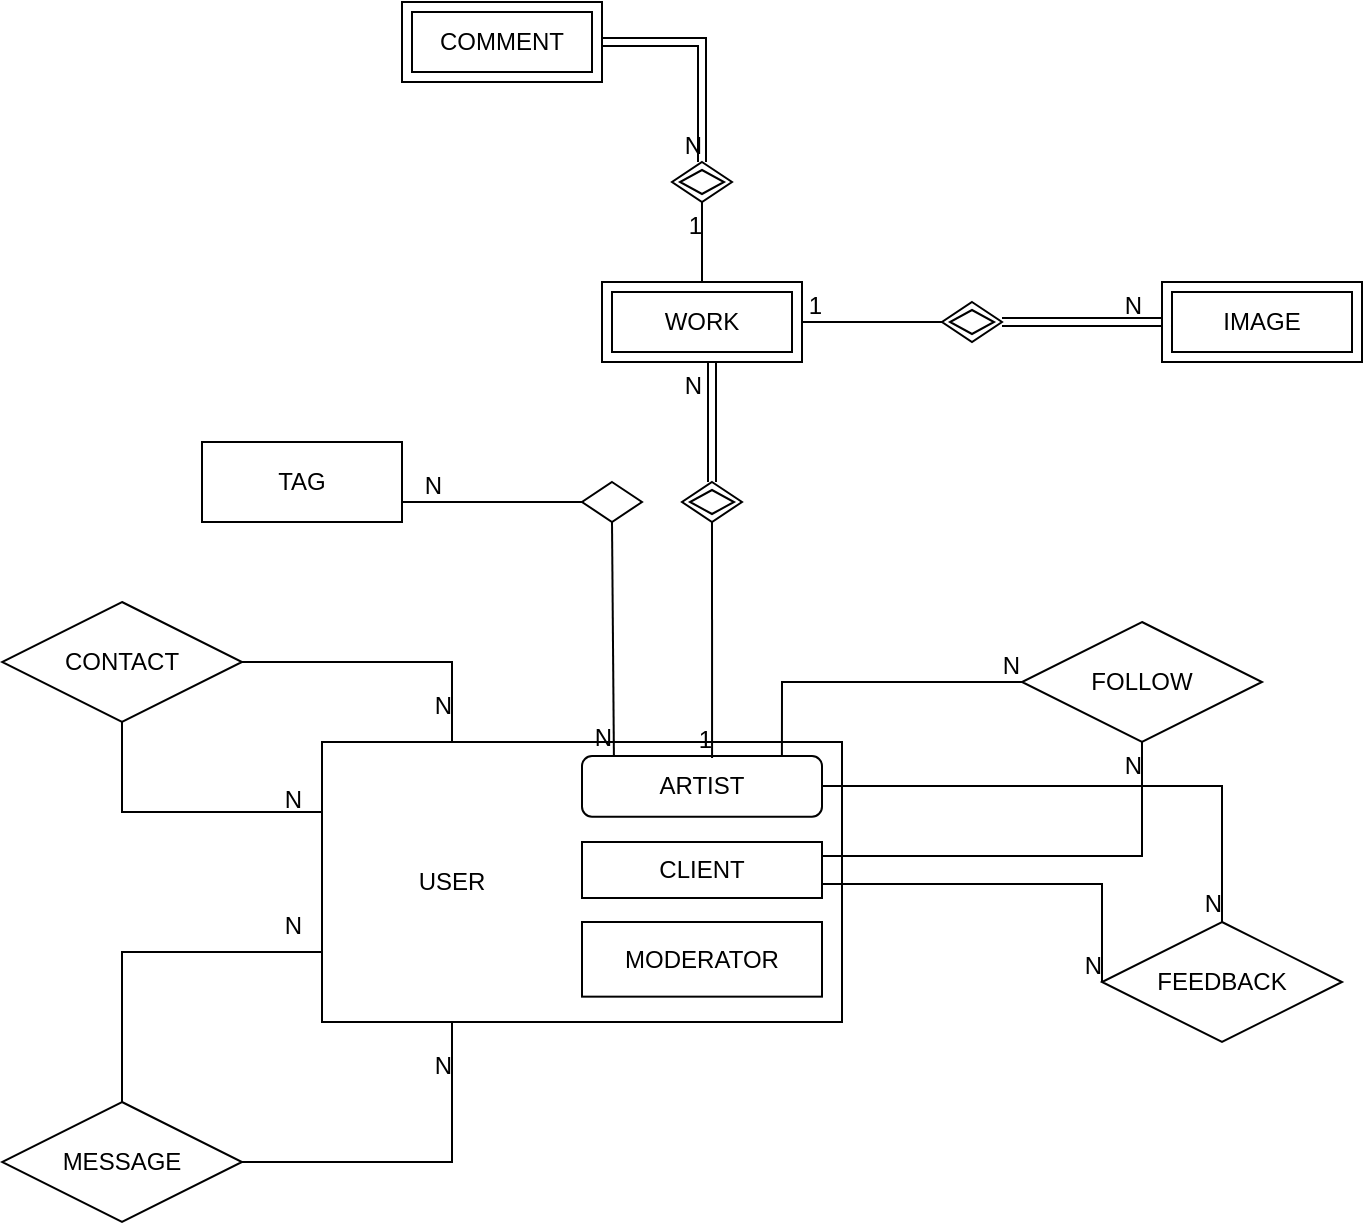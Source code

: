 <mxfile version="15.0.3" type="device"><diagram id="R2lEEEUBdFMjLlhIrx00" name="Page-1"><mxGraphModel dx="1209" dy="716" grid="1" gridSize="10" guides="1" tooltips="1" connect="1" arrows="1" fold="1" page="1" pageScale="1" pageWidth="850" pageHeight="1100" math="0" shadow="0" extFonts="Permanent Marker^https://fonts.googleapis.com/css?family=Permanent+Marker"><root><mxCell id="0"/><mxCell id="1" parent="0"/><mxCell id="bIk-_cPfMaS-dLTU_116-40" value="" style="rounded=1;absoluteArcSize=1;html=1;arcSize=0;" vertex="1" parent="1"><mxGeometry x="280" y="430" width="260" height="140" as="geometry"/></mxCell><mxCell id="bIk-_cPfMaS-dLTU_116-41" value="USER" style="html=1;shape=mxgraph.er.anchor;whiteSpace=wrap;" vertex="1" parent="bIk-_cPfMaS-dLTU_116-40"><mxGeometry width="130" height="140" as="geometry"/></mxCell><mxCell id="bIk-_cPfMaS-dLTU_116-42" value="ARTIST" style="rounded=1;absoluteArcSize=1;html=1;arcSize=10;whiteSpace=wrap;points=[];strokeColor=inherit;fillColor=inherit;" vertex="1" parent="bIk-_cPfMaS-dLTU_116-40"><mxGeometry x="130" y="7" width="120" height="30.33" as="geometry"/></mxCell><mxCell id="bIk-_cPfMaS-dLTU_116-43" value="&lt;div&gt;CLIENT&lt;/div&gt;" style="whiteSpace=wrap;html=1;align=center;" vertex="1" parent="bIk-_cPfMaS-dLTU_116-40"><mxGeometry x="130" y="50" width="120" height="28" as="geometry"/></mxCell><mxCell id="bIk-_cPfMaS-dLTU_116-44" value="MODERATOR" style="whiteSpace=wrap;html=1;align=center;" vertex="1" parent="bIk-_cPfMaS-dLTU_116-40"><mxGeometry x="130" y="90" width="120" height="37.33" as="geometry"/></mxCell><mxCell id="bIk-_cPfMaS-dLTU_116-47" value="TAG" style="whiteSpace=wrap;html=1;align=center;" vertex="1" parent="1"><mxGeometry x="220" y="280" width="100" height="40" as="geometry"/></mxCell><mxCell id="bIk-_cPfMaS-dLTU_116-53" value="FOLLOW" style="shape=rhombus;perimeter=rhombusPerimeter;whiteSpace=wrap;html=1;align=center;" vertex="1" parent="1"><mxGeometry x="630" y="370" width="120" height="60" as="geometry"/></mxCell><mxCell id="bIk-_cPfMaS-dLTU_116-54" value="CONTACT" style="shape=rhombus;perimeter=rhombusPerimeter;whiteSpace=wrap;html=1;align=center;" vertex="1" parent="1"><mxGeometry x="120" y="360" width="120" height="60" as="geometry"/></mxCell><mxCell id="bIk-_cPfMaS-dLTU_116-60" value="" style="endArrow=none;html=1;rounded=0;exitX=0.5;exitY=1;exitDx=0;exitDy=0;entryX=0;entryY=0.25;entryDx=0;entryDy=0;" edge="1" parent="1" source="bIk-_cPfMaS-dLTU_116-54" target="bIk-_cPfMaS-dLTU_116-40"><mxGeometry relative="1" as="geometry"><mxPoint x="170" y="490" as="sourcePoint"/><mxPoint x="240" y="540" as="targetPoint"/><Array as="points"><mxPoint x="180" y="465"/></Array></mxGeometry></mxCell><mxCell id="bIk-_cPfMaS-dLTU_116-61" value="N" style="resizable=0;html=1;align=right;verticalAlign=bottom;" connectable="0" vertex="1" parent="bIk-_cPfMaS-dLTU_116-60"><mxGeometry x="1" relative="1" as="geometry"><mxPoint x="-10" y="2" as="offset"/></mxGeometry></mxCell><mxCell id="bIk-_cPfMaS-dLTU_116-62" value="" style="endArrow=none;html=1;rounded=0;exitX=1;exitY=0.5;exitDx=0;exitDy=0;entryX=0.25;entryY=0;entryDx=0;entryDy=0;" edge="1" parent="1" source="bIk-_cPfMaS-dLTU_116-54" target="bIk-_cPfMaS-dLTU_116-40"><mxGeometry relative="1" as="geometry"><mxPoint x="265" y="380" as="sourcePoint"/><mxPoint x="425" y="380" as="targetPoint"/><Array as="points"><mxPoint x="345" y="390"/></Array></mxGeometry></mxCell><mxCell id="bIk-_cPfMaS-dLTU_116-63" value="N" style="resizable=0;html=1;align=right;verticalAlign=bottom;" connectable="0" vertex="1" parent="bIk-_cPfMaS-dLTU_116-62"><mxGeometry x="1" relative="1" as="geometry"><mxPoint y="-10" as="offset"/></mxGeometry></mxCell><mxCell id="bIk-_cPfMaS-dLTU_116-64" value="" style="endArrow=none;html=1;rounded=0;entryX=0;entryY=0.5;entryDx=0;entryDy=0;exitX=0.833;exitY=0;exitDx=0;exitDy=0;exitPerimeter=0;" edge="1" parent="1" source="bIk-_cPfMaS-dLTU_116-42" target="bIk-_cPfMaS-dLTU_116-53"><mxGeometry relative="1" as="geometry"><mxPoint x="526" y="430" as="sourcePoint"/><mxPoint x="590" y="399.5" as="targetPoint"/><Array as="points"><mxPoint x="510" y="400"/></Array></mxGeometry></mxCell><mxCell id="bIk-_cPfMaS-dLTU_116-65" value="N" style="resizable=0;html=1;align=right;verticalAlign=bottom;" connectable="0" vertex="1" parent="bIk-_cPfMaS-dLTU_116-64"><mxGeometry x="1" relative="1" as="geometry"/></mxCell><mxCell id="bIk-_cPfMaS-dLTU_116-66" value="" style="endArrow=none;html=1;rounded=0;entryX=0.5;entryY=1;entryDx=0;entryDy=0;exitX=1;exitY=0.25;exitDx=0;exitDy=0;" edge="1" parent="1" source="bIk-_cPfMaS-dLTU_116-43" target="bIk-_cPfMaS-dLTU_116-53"><mxGeometry relative="1" as="geometry"><mxPoint x="580" y="490" as="sourcePoint"/><mxPoint x="740" y="490" as="targetPoint"/><Array as="points"><mxPoint x="690" y="487"/></Array></mxGeometry></mxCell><mxCell id="bIk-_cPfMaS-dLTU_116-67" value="N" style="resizable=0;html=1;align=right;verticalAlign=bottom;" connectable="0" vertex="1" parent="bIk-_cPfMaS-dLTU_116-66"><mxGeometry x="1" relative="1" as="geometry"><mxPoint y="20" as="offset"/></mxGeometry></mxCell><mxCell id="bIk-_cPfMaS-dLTU_116-68" value="MESSAGE" style="shape=rhombus;perimeter=rhombusPerimeter;whiteSpace=wrap;html=1;align=center;" vertex="1" parent="1"><mxGeometry x="120" y="610" width="120" height="60" as="geometry"/></mxCell><mxCell id="bIk-_cPfMaS-dLTU_116-69" value="" style="endArrow=none;html=1;rounded=0;entryX=0;entryY=0.75;entryDx=0;entryDy=0;exitX=0.5;exitY=0;exitDx=0;exitDy=0;" edge="1" parent="1" source="bIk-_cPfMaS-dLTU_116-68" target="bIk-_cPfMaS-dLTU_116-40"><mxGeometry relative="1" as="geometry"><mxPoint x="70" y="530" as="sourcePoint"/><mxPoint x="230" y="530" as="targetPoint"/><Array as="points"><mxPoint x="180" y="535"/></Array></mxGeometry></mxCell><mxCell id="bIk-_cPfMaS-dLTU_116-70" value="N" style="resizable=0;html=1;align=right;verticalAlign=bottom;" connectable="0" vertex="1" parent="bIk-_cPfMaS-dLTU_116-69"><mxGeometry x="1" relative="1" as="geometry"><mxPoint x="-10" y="-5" as="offset"/></mxGeometry></mxCell><mxCell id="bIk-_cPfMaS-dLTU_116-71" value="" style="endArrow=none;html=1;rounded=0;exitX=1;exitY=0.5;exitDx=0;exitDy=0;entryX=0.25;entryY=1;entryDx=0;entryDy=0;" edge="1" parent="1" source="bIk-_cPfMaS-dLTU_116-68" target="bIk-_cPfMaS-dLTU_116-40"><mxGeometry relative="1" as="geometry"><mxPoint x="260" y="640" as="sourcePoint"/><mxPoint x="420" y="640" as="targetPoint"/><Array as="points"><mxPoint x="345" y="640"/></Array></mxGeometry></mxCell><mxCell id="bIk-_cPfMaS-dLTU_116-72" value="N" style="resizable=0;html=1;align=right;verticalAlign=bottom;" connectable="0" vertex="1" parent="bIk-_cPfMaS-dLTU_116-71"><mxGeometry x="1" relative="1" as="geometry"><mxPoint y="30" as="offset"/></mxGeometry></mxCell><mxCell id="bIk-_cPfMaS-dLTU_116-73" value="FEEDBACK" style="shape=rhombus;perimeter=rhombusPerimeter;whiteSpace=wrap;html=1;align=center;" vertex="1" parent="1"><mxGeometry x="670" y="520" width="120" height="60" as="geometry"/></mxCell><mxCell id="bIk-_cPfMaS-dLTU_116-74" value="" style="endArrow=none;html=1;rounded=0;exitX=1;exitY=0.495;exitDx=0;exitDy=0;exitPerimeter=0;entryX=0.5;entryY=0;entryDx=0;entryDy=0;" edge="1" parent="1" source="bIk-_cPfMaS-dLTU_116-42" target="bIk-_cPfMaS-dLTU_116-73"><mxGeometry relative="1" as="geometry"><mxPoint x="580" y="480" as="sourcePoint"/><mxPoint x="740" y="480" as="targetPoint"/><Array as="points"><mxPoint x="730" y="452"/></Array></mxGeometry></mxCell><mxCell id="bIk-_cPfMaS-dLTU_116-75" value="N" style="resizable=0;html=1;align=right;verticalAlign=bottom;" connectable="0" vertex="1" parent="bIk-_cPfMaS-dLTU_116-74"><mxGeometry x="1" relative="1" as="geometry"/></mxCell><mxCell id="bIk-_cPfMaS-dLTU_116-76" value="" style="endArrow=none;html=1;rounded=0;exitX=1;exitY=0.75;exitDx=0;exitDy=0;entryX=0;entryY=0.5;entryDx=0;entryDy=0;" edge="1" parent="1" source="bIk-_cPfMaS-dLTU_116-43" target="bIk-_cPfMaS-dLTU_116-73"><mxGeometry relative="1" as="geometry"><mxPoint x="610" y="560" as="sourcePoint"/><mxPoint x="710" y="510" as="targetPoint"/><Array as="points"><mxPoint x="670" y="501"/></Array></mxGeometry></mxCell><mxCell id="bIk-_cPfMaS-dLTU_116-77" value="N" style="resizable=0;html=1;align=right;verticalAlign=bottom;" connectable="0" vertex="1" parent="bIk-_cPfMaS-dLTU_116-76"><mxGeometry x="1" relative="1" as="geometry"/></mxCell><mxCell id="bIk-_cPfMaS-dLTU_116-78" value="IMAGE" style="shape=ext;margin=3;double=1;whiteSpace=wrap;html=1;align=center;" vertex="1" parent="1"><mxGeometry x="700" y="200" width="100" height="40" as="geometry"/></mxCell><mxCell id="bIk-_cPfMaS-dLTU_116-79" value="WORK" style="shape=ext;margin=3;double=1;whiteSpace=wrap;html=1;align=center;" vertex="1" parent="1"><mxGeometry x="420" y="200" width="100" height="40" as="geometry"/></mxCell><mxCell id="bIk-_cPfMaS-dLTU_116-80" value="COMMENT" style="shape=ext;margin=3;double=1;whiteSpace=wrap;html=1;align=center;" vertex="1" parent="1"><mxGeometry x="320" y="60" width="100" height="40" as="geometry"/></mxCell><mxCell id="bIk-_cPfMaS-dLTU_116-81" value="" style="shape=rhombus;double=1;perimeter=rhombusPerimeter;whiteSpace=wrap;html=1;align=center;" vertex="1" parent="1"><mxGeometry x="455" y="140" width="30" height="20" as="geometry"/></mxCell><mxCell id="bIk-_cPfMaS-dLTU_116-84" value="" style="shape=link;html=1;rounded=0;exitX=1;exitY=0.5;exitDx=0;exitDy=0;entryX=0.5;entryY=0;entryDx=0;entryDy=0;" edge="1" parent="1" source="bIk-_cPfMaS-dLTU_116-80" target="bIk-_cPfMaS-dLTU_116-81"><mxGeometry relative="1" as="geometry"><mxPoint x="550" y="70" as="sourcePoint"/><mxPoint x="610" y="150" as="targetPoint"/><Array as="points"><mxPoint x="470" y="80"/></Array></mxGeometry></mxCell><mxCell id="bIk-_cPfMaS-dLTU_116-85" value="N" style="resizable=0;html=1;align=right;verticalAlign=bottom;" connectable="0" vertex="1" parent="bIk-_cPfMaS-dLTU_116-84"><mxGeometry x="1" relative="1" as="geometry"><mxPoint as="offset"/></mxGeometry></mxCell><mxCell id="bIk-_cPfMaS-dLTU_116-86" value="" style="endArrow=none;html=1;rounded=0;exitX=0.5;exitY=0;exitDx=0;exitDy=0;entryX=0.5;entryY=1;entryDx=0;entryDy=0;" edge="1" parent="1" source="bIk-_cPfMaS-dLTU_116-79" target="bIk-_cPfMaS-dLTU_116-81"><mxGeometry relative="1" as="geometry"><mxPoint x="390" y="140" as="sourcePoint"/><mxPoint x="420" y="150" as="targetPoint"/><Array as="points"><mxPoint x="470" y="180"/></Array></mxGeometry></mxCell><mxCell id="bIk-_cPfMaS-dLTU_116-87" value="1" style="resizable=0;html=1;align=right;verticalAlign=bottom;" connectable="0" vertex="1" parent="bIk-_cPfMaS-dLTU_116-86"><mxGeometry x="1" relative="1" as="geometry"><mxPoint y="20" as="offset"/></mxGeometry></mxCell><mxCell id="bIk-_cPfMaS-dLTU_116-88" value="" style="shape=rhombus;double=1;perimeter=rhombusPerimeter;whiteSpace=wrap;html=1;align=center;" vertex="1" parent="1"><mxGeometry x="590" y="210" width="30" height="20" as="geometry"/></mxCell><mxCell id="bIk-_cPfMaS-dLTU_116-89" value="" style="shape=rhombus;double=1;perimeter=rhombusPerimeter;whiteSpace=wrap;html=1;align=center;" vertex="1" parent="1"><mxGeometry x="460" y="300" width="30" height="20" as="geometry"/></mxCell><mxCell id="bIk-_cPfMaS-dLTU_116-90" value="" style="endArrow=none;html=1;rounded=0;entryX=0.542;entryY=0.033;entryDx=0;entryDy=0;entryPerimeter=0;exitX=0.5;exitY=1;exitDx=0;exitDy=0;" edge="1" parent="1" source="bIk-_cPfMaS-dLTU_116-89" target="bIk-_cPfMaS-dLTU_116-42"><mxGeometry relative="1" as="geometry"><mxPoint x="360" y="340" as="sourcePoint"/><mxPoint x="520" y="340" as="targetPoint"/></mxGeometry></mxCell><mxCell id="bIk-_cPfMaS-dLTU_116-91" value="1" style="resizable=0;html=1;align=right;verticalAlign=bottom;" connectable="0" vertex="1" parent="bIk-_cPfMaS-dLTU_116-90"><mxGeometry x="1" relative="1" as="geometry"/></mxCell><mxCell id="bIk-_cPfMaS-dLTU_116-92" value="" style="shape=link;html=1;rounded=0;entryX=0.5;entryY=0;entryDx=0;entryDy=0;" edge="1" parent="1" target="bIk-_cPfMaS-dLTU_116-89"><mxGeometry relative="1" as="geometry"><mxPoint x="475" y="240" as="sourcePoint"/><mxPoint x="520" y="340" as="targetPoint"/></mxGeometry></mxCell><mxCell id="bIk-_cPfMaS-dLTU_116-93" value="N" style="resizable=0;html=1;align=right;verticalAlign=bottom;" connectable="0" vertex="1" parent="bIk-_cPfMaS-dLTU_116-92"><mxGeometry x="1" relative="1" as="geometry"><mxPoint x="-5" y="-40" as="offset"/></mxGeometry></mxCell><mxCell id="bIk-_cPfMaS-dLTU_116-94" value="" style="endArrow=none;html=1;rounded=0;exitX=1;exitY=0.5;exitDx=0;exitDy=0;entryX=0;entryY=0.5;entryDx=0;entryDy=0;" edge="1" parent="1" source="bIk-_cPfMaS-dLTU_116-79" target="bIk-_cPfMaS-dLTU_116-88"><mxGeometry relative="1" as="geometry"><mxPoint x="550" y="319" as="sourcePoint"/><mxPoint x="710" y="319" as="targetPoint"/></mxGeometry></mxCell><mxCell id="bIk-_cPfMaS-dLTU_116-95" value="1" style="resizable=0;html=1;align=right;verticalAlign=bottom;" connectable="0" vertex="1" parent="bIk-_cPfMaS-dLTU_116-94"><mxGeometry x="1" relative="1" as="geometry"><mxPoint x="-60" as="offset"/></mxGeometry></mxCell><mxCell id="bIk-_cPfMaS-dLTU_116-96" value="" style="shape=link;html=1;rounded=0;exitX=1;exitY=0.5;exitDx=0;exitDy=0;entryX=0;entryY=0.5;entryDx=0;entryDy=0;" edge="1" parent="1" source="bIk-_cPfMaS-dLTU_116-88" target="bIk-_cPfMaS-dLTU_116-78"><mxGeometry relative="1" as="geometry"><mxPoint x="600" y="280" as="sourcePoint"/><mxPoint x="760" y="280" as="targetPoint"/></mxGeometry></mxCell><mxCell id="bIk-_cPfMaS-dLTU_116-97" value="N" style="resizable=0;html=1;align=right;verticalAlign=bottom;" connectable="0" vertex="1" parent="bIk-_cPfMaS-dLTU_116-96"><mxGeometry x="1" relative="1" as="geometry"><mxPoint x="-10" as="offset"/></mxGeometry></mxCell><mxCell id="bIk-_cPfMaS-dLTU_116-98" value="" style="shape=rhombus;perimeter=rhombusPerimeter;whiteSpace=wrap;html=1;align=center;" vertex="1" parent="1"><mxGeometry x="410" y="300" width="30" height="20" as="geometry"/></mxCell><mxCell id="bIk-_cPfMaS-dLTU_116-99" value="" style="endArrow=none;html=1;rounded=0;exitX=1;exitY=0.75;exitDx=0;exitDy=0;entryX=0;entryY=0.5;entryDx=0;entryDy=0;" edge="1" parent="1" source="bIk-_cPfMaS-dLTU_116-47" target="bIk-_cPfMaS-dLTU_116-98"><mxGeometry relative="1" as="geometry"><mxPoint x="360" y="340" as="sourcePoint"/><mxPoint x="520" y="340" as="targetPoint"/></mxGeometry></mxCell><mxCell id="bIk-_cPfMaS-dLTU_116-100" value="N" style="resizable=0;html=1;align=right;verticalAlign=bottom;" connectable="0" vertex="1" parent="bIk-_cPfMaS-dLTU_116-99"><mxGeometry x="1" relative="1" as="geometry"><mxPoint x="-70" as="offset"/></mxGeometry></mxCell><mxCell id="bIk-_cPfMaS-dLTU_116-101" value="" style="endArrow=none;html=1;rounded=0;exitX=0.5;exitY=1;exitDx=0;exitDy=0;entryX=0.133;entryY=0;entryDx=0;entryDy=0;entryPerimeter=0;" edge="1" parent="1" source="bIk-_cPfMaS-dLTU_116-98" target="bIk-_cPfMaS-dLTU_116-42"><mxGeometry relative="1" as="geometry"><mxPoint x="360" y="340" as="sourcePoint"/><mxPoint x="520" y="340" as="targetPoint"/></mxGeometry></mxCell><mxCell id="bIk-_cPfMaS-dLTU_116-102" value="N" style="resizable=0;html=1;align=right;verticalAlign=bottom;" connectable="0" vertex="1" parent="bIk-_cPfMaS-dLTU_116-101"><mxGeometry x="1" relative="1" as="geometry"/></mxCell></root></mxGraphModel></diagram></mxfile>